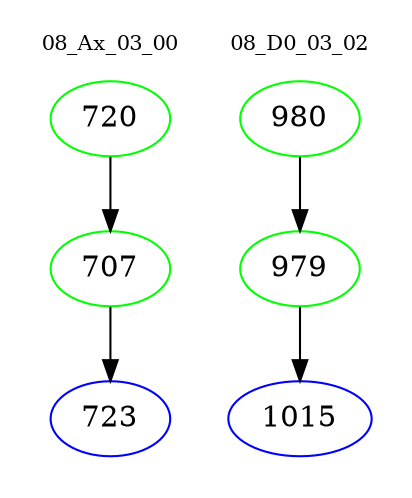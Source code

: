 digraph{
subgraph cluster_0 {
color = white
label = "08_Ax_03_00";
fontsize=10;
T0_720 [label="720", color="green"]
T0_720 -> T0_707 [color="black"]
T0_707 [label="707", color="green"]
T0_707 -> T0_723 [color="black"]
T0_723 [label="723", color="blue"]
}
subgraph cluster_1 {
color = white
label = "08_D0_03_02";
fontsize=10;
T1_980 [label="980", color="green"]
T1_980 -> T1_979 [color="black"]
T1_979 [label="979", color="green"]
T1_979 -> T1_1015 [color="black"]
T1_1015 [label="1015", color="blue"]
}
}
